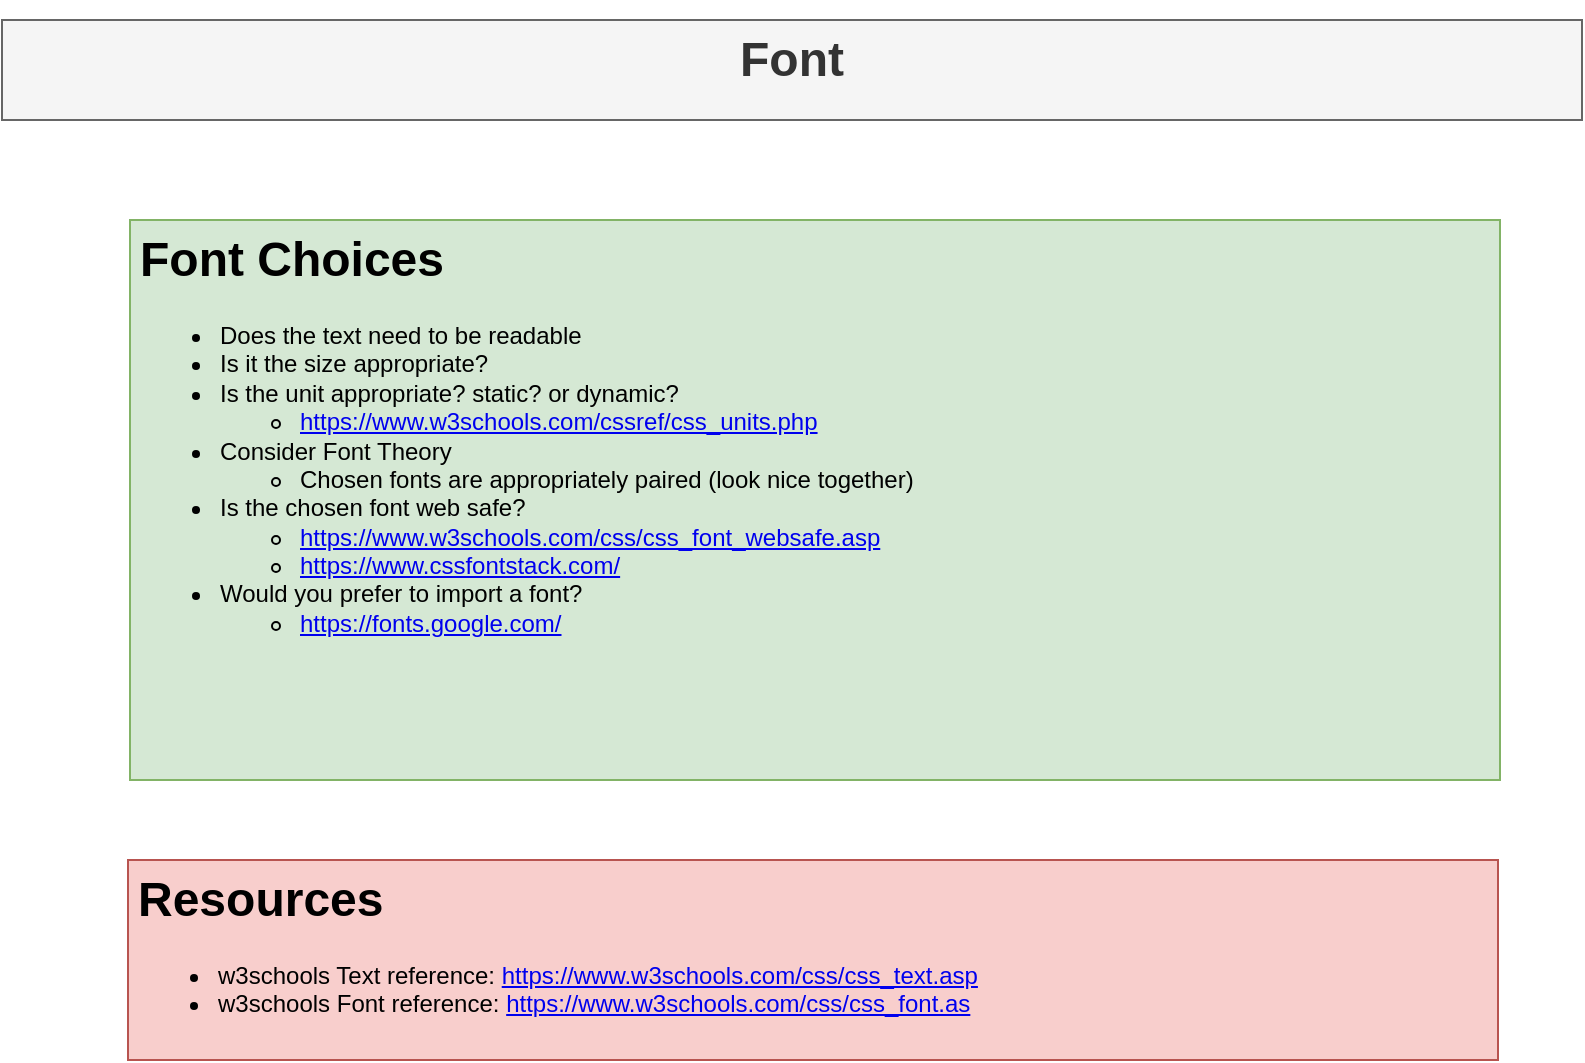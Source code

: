<mxfile>
    <diagram name="Page-1" id="PlwlkvfMnN6kwZtnsY15">
        <mxGraphModel dx="801" dy="557" grid="1" gridSize="10" guides="1" tooltips="1" connect="1" arrows="1" fold="1" page="1" pageScale="1" pageWidth="850" pageHeight="1100" math="0" shadow="0">
            <root>
                <mxCell id="0"/>
                <mxCell id="1" parent="0"/>
                <mxCell id="Bd2Ap0dNOTu0lGUeh4gH-1" value="&lt;h1&gt;Font&lt;/h1&gt;&lt;p&gt;&lt;/p&gt;" style="text;html=1;strokeColor=#666666;fillColor=#f5f5f5;spacing=5;spacingTop=-20;whiteSpace=wrap;overflow=hidden;rounded=0;fontColor=#333333;align=center;verticalAlign=top;movable=0;resizable=0;rotatable=0;deletable=0;editable=0;connectable=0;" parent="1" vertex="1">
                    <mxGeometry x="20" y="20" width="790" height="50" as="geometry"/>
                </mxCell>
                <mxCell id="Bd2Ap0dNOTu0lGUeh4gH-3" value="&lt;h1&gt;Font Choices&lt;/h1&gt;&lt;p&gt;&lt;/p&gt;&lt;ul&gt;&lt;li&gt;Does the text need to be readable&lt;/li&gt;&lt;li&gt;Is it the size appropriate?&lt;/li&gt;&lt;li&gt;Is the unit appropriate? static? or dynamic?&lt;/li&gt;&lt;ul&gt;&lt;li&gt;&lt;a href=&quot;https://www.w3schools.com/cssref/css_units.php&quot;&gt;https://www.w3schools.com/cssref/css_units.php&lt;/a&gt;&lt;br&gt;&lt;/li&gt;&lt;/ul&gt;&lt;li&gt;Consider Font Theory&lt;/li&gt;&lt;ul&gt;&lt;li&gt;Chosen fonts are appropriately paired (look nice together)&lt;/li&gt;&lt;/ul&gt;&lt;li&gt;Is the chosen font web safe?&lt;/li&gt;&lt;ul&gt;&lt;li&gt;&lt;a href=&quot;https://www.w3schools.com/css/css_font_websafe.asp&quot;&gt;https://www.w3schools.com/css/css_font_websafe.asp&lt;/a&gt;&lt;br&gt;&lt;/li&gt;&lt;li&gt;&lt;a href=&quot;https://www.cssfontstack.com/&quot;&gt;https://www.cssfontstack.com/&lt;/a&gt;&lt;br&gt;&lt;/li&gt;&lt;/ul&gt;&lt;li&gt;Would you prefer to import a font?&lt;/li&gt;&lt;ul&gt;&lt;li&gt;&lt;a href=&quot;https://fonts.google.com/&quot;&gt;https://fonts.google.com/&lt;/a&gt;&lt;br&gt;&lt;/li&gt;&lt;/ul&gt;&lt;/ul&gt;&lt;p&gt;&lt;/p&gt;" style="text;html=1;strokeColor=#82b366;fillColor=#d5e8d4;spacing=5;spacingTop=-20;whiteSpace=wrap;overflow=hidden;rounded=0;movable=0;resizable=0;rotatable=0;deletable=0;editable=0;connectable=0;" parent="1" vertex="1">
                    <mxGeometry x="84" y="120" width="685" height="280" as="geometry"/>
                </mxCell>
                <mxCell id="Bd2Ap0dNOTu0lGUeh4gH-4" value="&lt;h1&gt;Resources&lt;/h1&gt;&lt;p&gt;&lt;/p&gt;&lt;ul&gt;&lt;li&gt;w3schools Text reference:&amp;nbsp;&lt;a href=&quot;https://www.w3schools.com/css/css_text.asp&quot;&gt;https://www.w3schools.com/css/css_text.asp&lt;/a&gt;&lt;/li&gt;&lt;li&gt;w3schools Font reference:&amp;nbsp;&lt;a href=&quot;https://color.adobe.com/create/color-wheel&quot;&gt;https://www.w3schools.com/css/css_font.as&lt;/a&gt;&lt;/li&gt;&lt;/ul&gt;&lt;p&gt;&lt;/p&gt;" style="text;html=1;strokeColor=#b85450;fillColor=#f8cecc;spacing=5;spacingTop=-20;whiteSpace=wrap;overflow=hidden;rounded=0;movable=0;resizable=0;rotatable=0;deletable=0;editable=0;connectable=0;" parent="1" vertex="1">
                    <mxGeometry x="83" y="440" width="685" height="100" as="geometry"/>
                </mxCell>
            </root>
        </mxGraphModel>
    </diagram>
</mxfile>